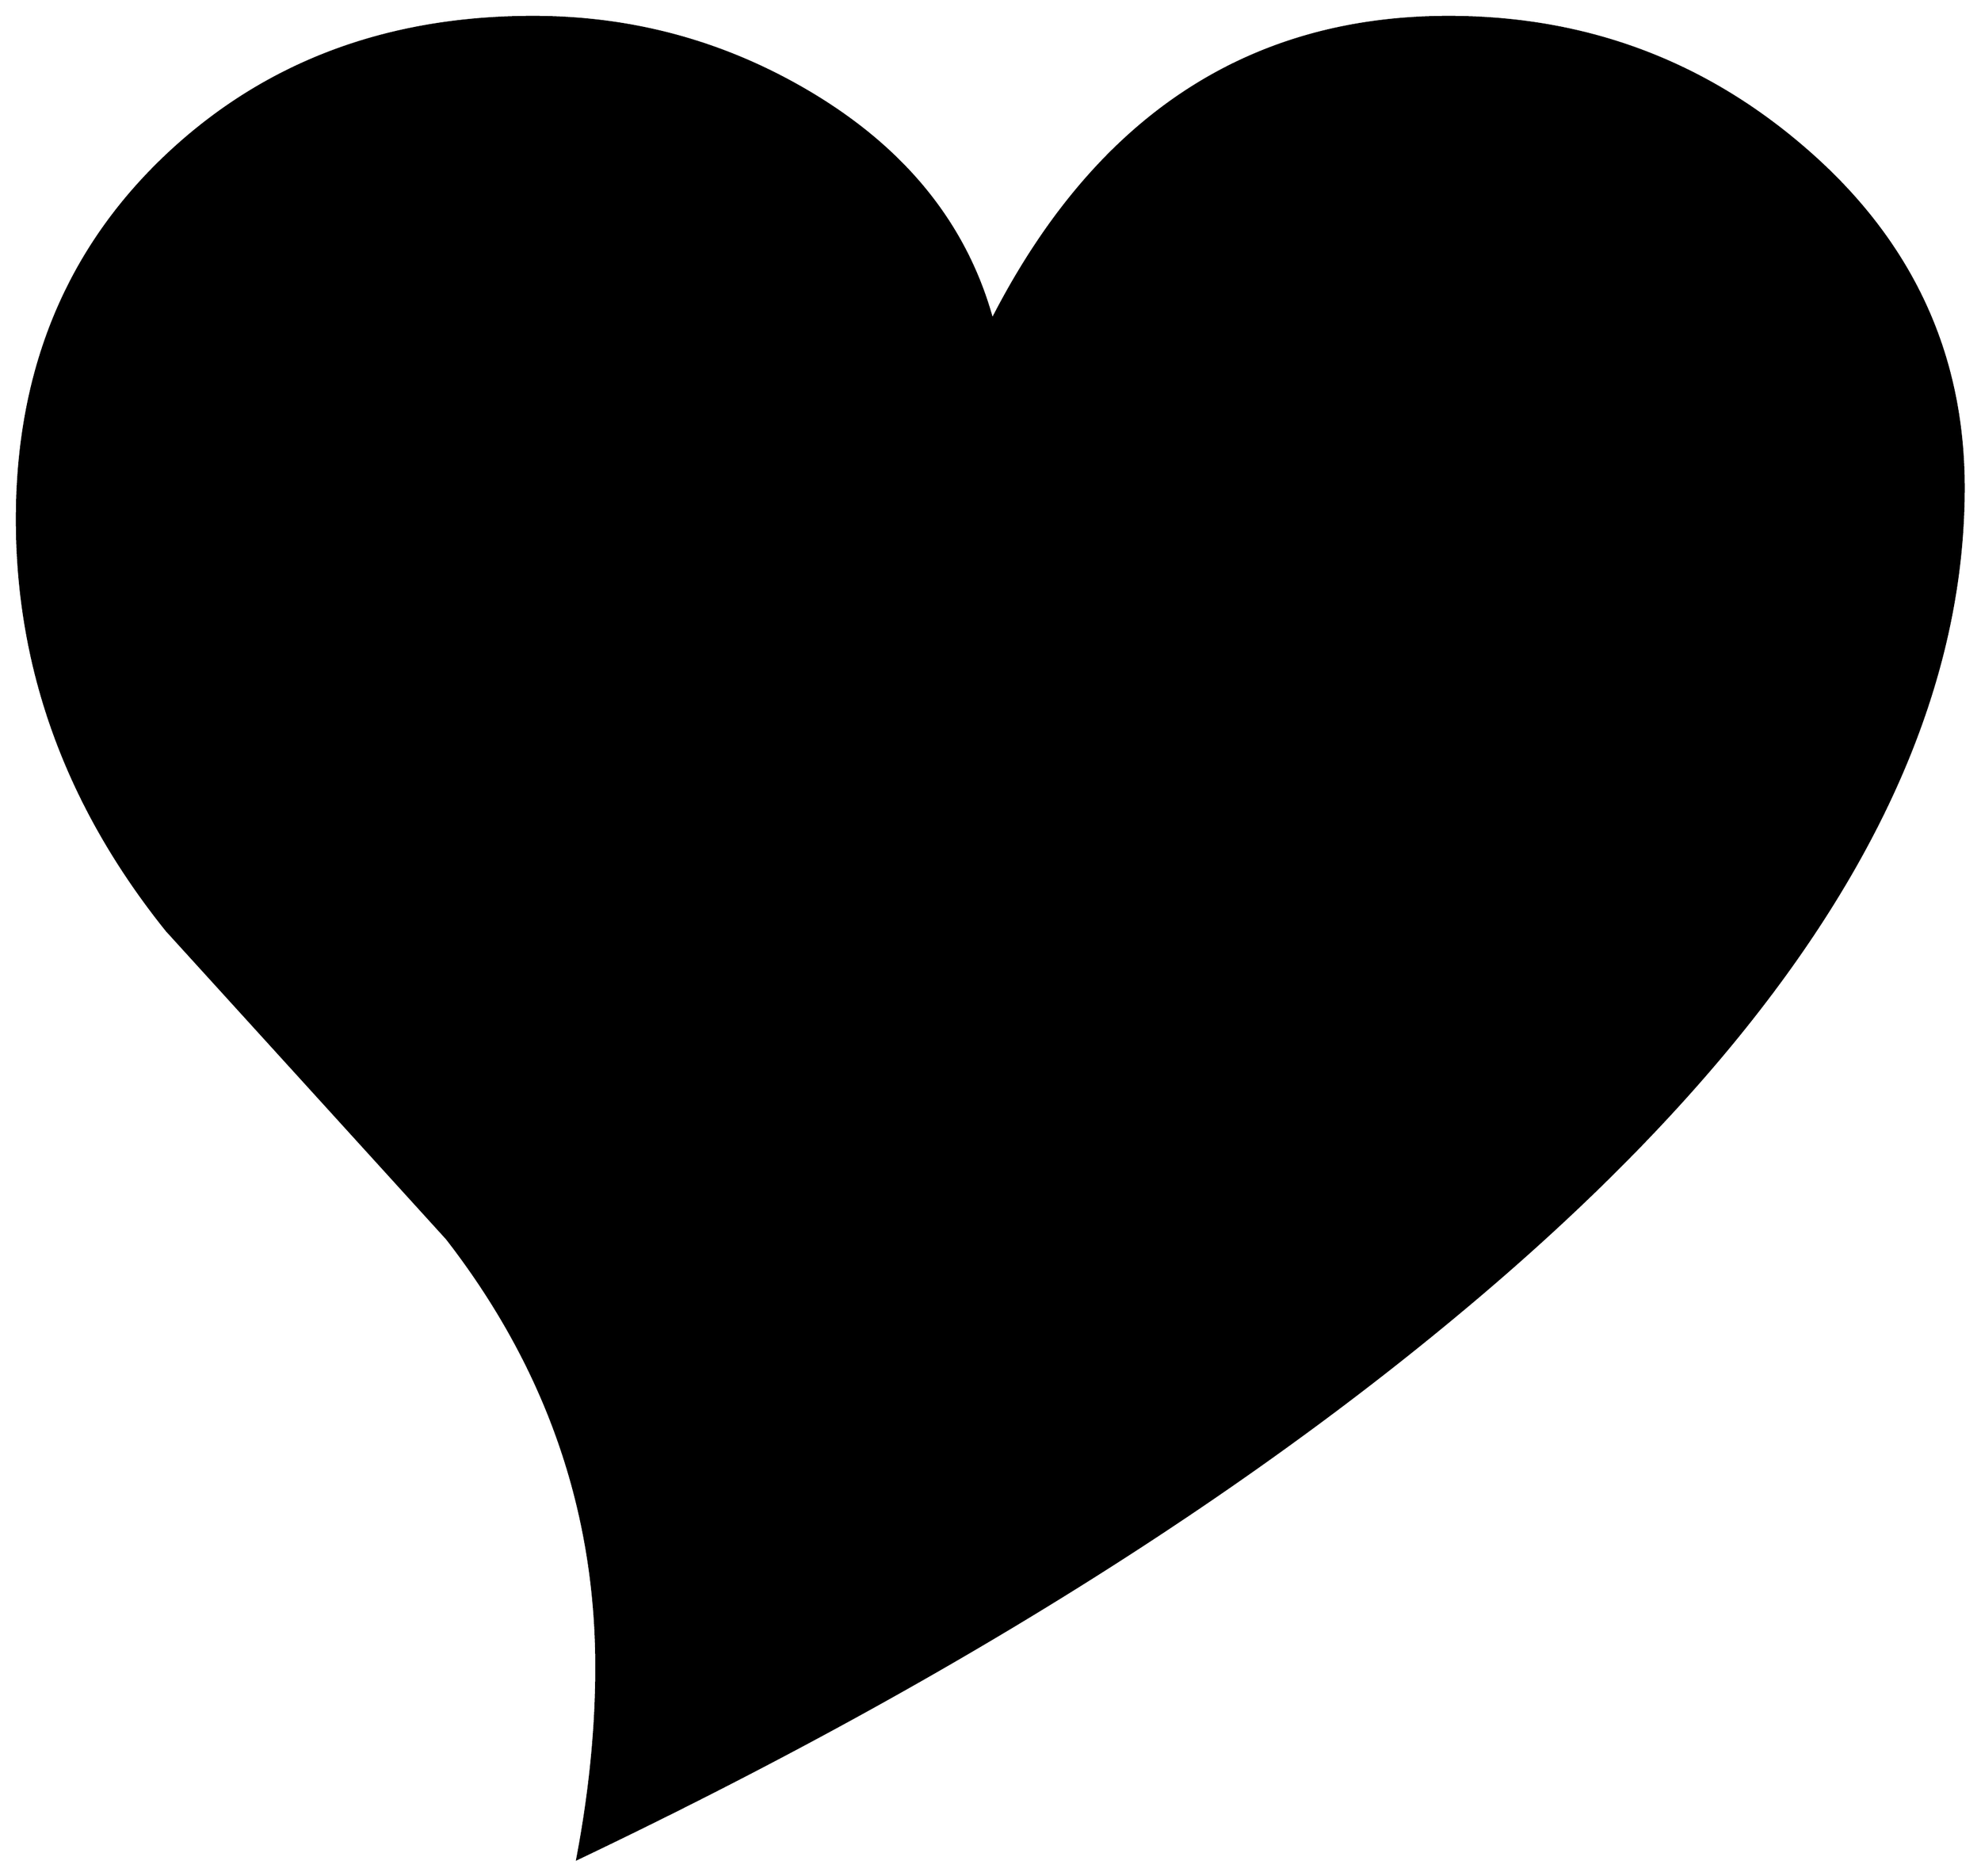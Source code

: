 


\begin{tikzpicture}[y=0.80pt, x=0.80pt, yscale=-1.0, xscale=1.0, inner sep=0pt, outer sep=0pt]
\begin{scope}[shift={(100.0,1655.0)},nonzero rule]
  \path[draw=.,fill=.,line width=1.600pt] (1794.0,-886.0) ..
    controls (1794.0,-672.0) and (1660.0,-454.0) ..
    (1392.0,-232.0) .. controls (1208.0,-79.333) and (977.667,63.0)
    .. (701.0,195.0) .. controls (711.0,142.333) and (716.0,92.0)
    .. (716.0,44.0) .. controls (716.0,-80.0) and (676.667,-192.667)
    .. (598.0,-294.0) .. controls (524.667,-374.667) and
    (451.0,-455.667) .. (377.0,-537.0) .. controls (298.333,-635.0)
    and (259.0,-743.0) .. (259.0,-861.0) .. controls
    (259.0,-977.0) and (297.667,-1072.0) .. (375.0,-1146.0) ..
    controls (452.333,-1220.0) and (549.333,-1257.0) ..
    (666.0,-1257.0) .. controls (746.0,-1257.0) and
    (820.0,-1236.333) .. (888.0,-1195.0) .. controls
    (961.333,-1150.333) and (1008.0,-1091.333) .. (1028.0,-1018.0) ..
    controls (1109.333,-1177.333) and (1229.333,-1257.0) ..
    (1388.0,-1257.0) .. controls (1495.333,-1257.0) and
    (1589.0,-1222.333) .. (1669.0,-1153.0) .. controls
    (1752.333,-1081.0) and (1794.0,-992.0) .. (1794.0,-886.0) --
    cycle;
\end{scope}

\end{tikzpicture}

